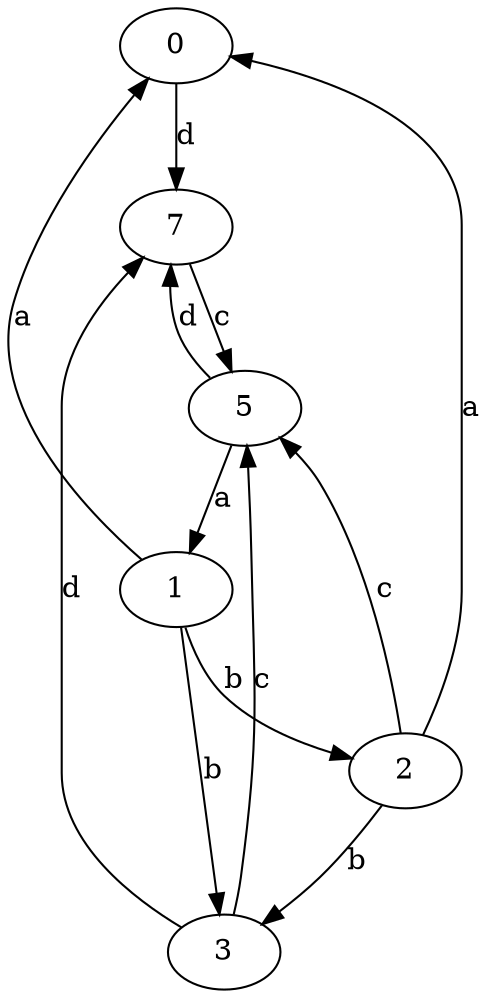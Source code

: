 strict digraph  {
0;
1;
2;
3;
5;
7;
0 -> 7  [label=d];
1 -> 0  [label=a];
1 -> 2  [label=b];
1 -> 3  [label=b];
2 -> 0  [label=a];
2 -> 3  [label=b];
2 -> 5  [label=c];
3 -> 5  [label=c];
3 -> 7  [label=d];
5 -> 1  [label=a];
5 -> 7  [label=d];
7 -> 5  [label=c];
}
